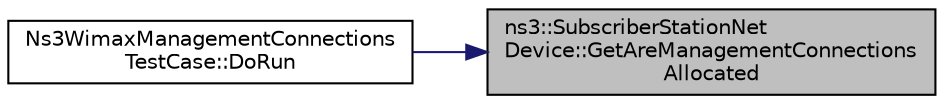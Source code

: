digraph "ns3::SubscriberStationNetDevice::GetAreManagementConnectionsAllocated"
{
 // LATEX_PDF_SIZE
  edge [fontname="Helvetica",fontsize="10",labelfontname="Helvetica",labelfontsize="10"];
  node [fontname="Helvetica",fontsize="10",shape=record];
  rankdir="RL";
  Node1 [label="ns3::SubscriberStationNet\lDevice::GetAreManagementConnections\lAllocated",height=0.2,width=0.4,color="black", fillcolor="grey75", style="filled", fontcolor="black",tooltip=" "];
  Node1 -> Node2 [dir="back",color="midnightblue",fontsize="10",style="solid",fontname="Helvetica"];
  Node2 [label="Ns3WimaxManagementConnections\lTestCase::DoRun",height=0.2,width=0.4,color="black", fillcolor="white", style="filled",URL="$class_ns3_wimax_management_connections_test_case.html#a5f8fe33e0feb16c9ef0558097d9bbaca",tooltip="Implementation to actually run this TestCase."];
}
